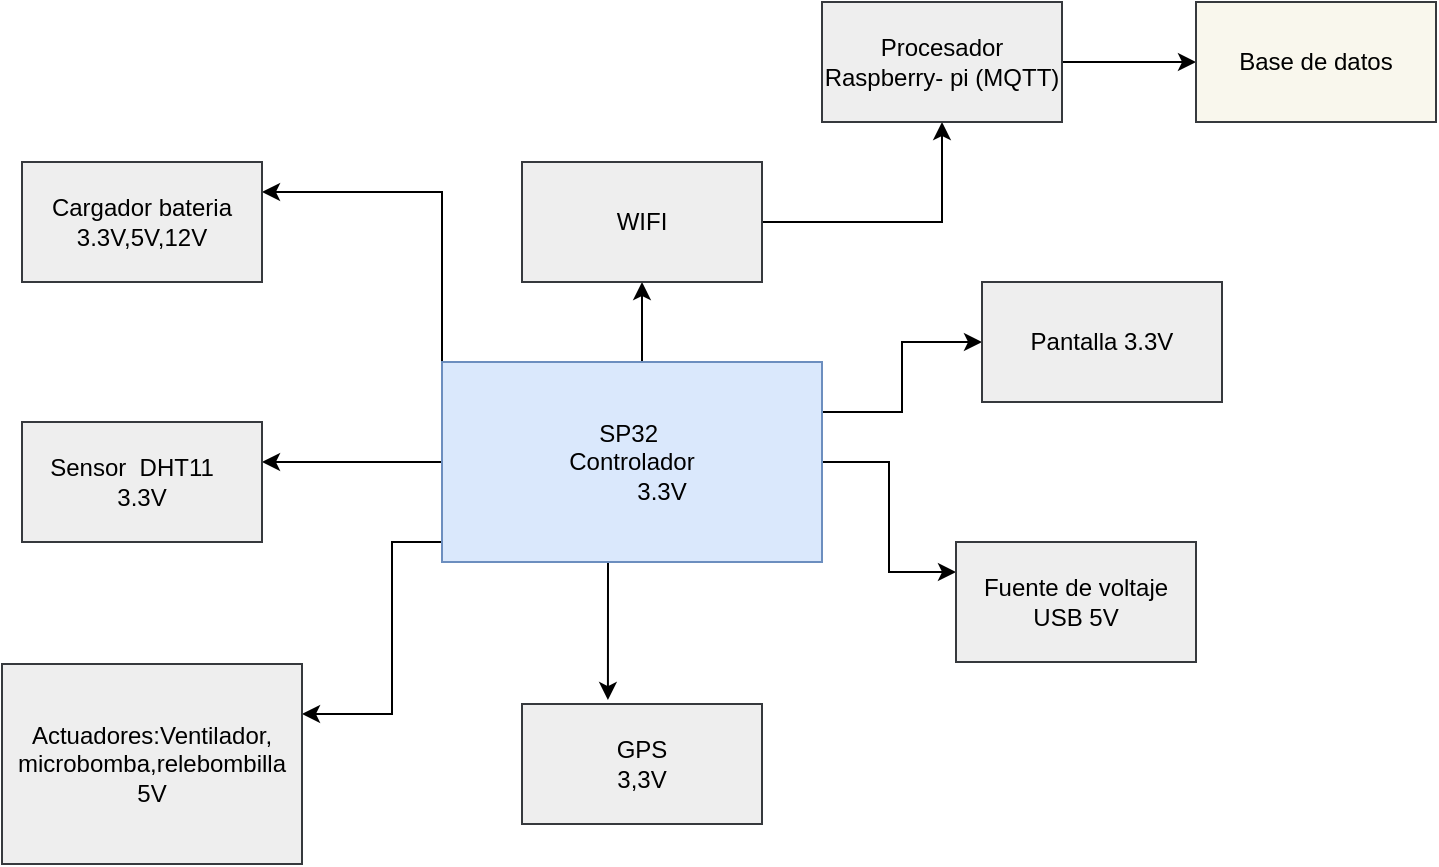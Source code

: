 <mxfile version="15.4.0" type="device"><diagram id="C5RBs43oDa-KdzZeNtuy" name="Page-1"><mxGraphModel dx="796" dy="504" grid="1" gridSize="10" guides="1" tooltips="1" connect="1" arrows="1" fold="1" page="1" pageScale="1" pageWidth="827" pageHeight="1169" math="0" shadow="0"><root><mxCell id="WIyWlLk6GJQsqaUBKTNV-0"/><mxCell id="WIyWlLk6GJQsqaUBKTNV-1" parent="WIyWlLk6GJQsqaUBKTNV-0"/><mxCell id="KB6uIHfJRzLQ9k7dPX6e-16" style="edgeStyle=orthogonalEdgeStyle;rounded=0;orthogonalLoop=1;jettySize=auto;html=1;entryX=1;entryY=0.25;entryDx=0;entryDy=0;" edge="1" parent="WIyWlLk6GJQsqaUBKTNV-1" source="KB6uIHfJRzLQ9k7dPX6e-0" target="KB6uIHfJRzLQ9k7dPX6e-8"><mxGeometry relative="1" as="geometry"><Array as="points"><mxPoint x="305" y="610"/><mxPoint x="305" y="696"/></Array></mxGeometry></mxCell><mxCell id="KB6uIHfJRzLQ9k7dPX6e-19" style="edgeStyle=orthogonalEdgeStyle;rounded=0;orthogonalLoop=1;jettySize=auto;html=1;exitX=0.25;exitY=1;exitDx=0;exitDy=0;entryX=0.358;entryY=-0.033;entryDx=0;entryDy=0;entryPerimeter=0;" edge="1" parent="WIyWlLk6GJQsqaUBKTNV-1" source="KB6uIHfJRzLQ9k7dPX6e-0" target="KB6uIHfJRzLQ9k7dPX6e-7"><mxGeometry relative="1" as="geometry"><Array as="points"><mxPoint x="413" y="620"/></Array></mxGeometry></mxCell><mxCell id="KB6uIHfJRzLQ9k7dPX6e-21" style="edgeStyle=orthogonalEdgeStyle;rounded=0;orthogonalLoop=1;jettySize=auto;html=1;exitX=1;exitY=0.5;exitDx=0;exitDy=0;entryX=0;entryY=0.25;entryDx=0;entryDy=0;" edge="1" parent="WIyWlLk6GJQsqaUBKTNV-1" source="KB6uIHfJRzLQ9k7dPX6e-0" target="KB6uIHfJRzLQ9k7dPX6e-5"><mxGeometry relative="1" as="geometry"/></mxCell><mxCell id="KB6uIHfJRzLQ9k7dPX6e-22" style="edgeStyle=orthogonalEdgeStyle;rounded=0;orthogonalLoop=1;jettySize=auto;html=1;exitX=1;exitY=0.25;exitDx=0;exitDy=0;entryX=0;entryY=0.5;entryDx=0;entryDy=0;" edge="1" parent="WIyWlLk6GJQsqaUBKTNV-1" source="KB6uIHfJRzLQ9k7dPX6e-0" target="KB6uIHfJRzLQ9k7dPX6e-4"><mxGeometry relative="1" as="geometry"/></mxCell><mxCell id="KB6uIHfJRzLQ9k7dPX6e-23" style="edgeStyle=orthogonalEdgeStyle;rounded=0;orthogonalLoop=1;jettySize=auto;html=1;entryX=0.5;entryY=1;entryDx=0;entryDy=0;" edge="1" parent="WIyWlLk6GJQsqaUBKTNV-1" source="KB6uIHfJRzLQ9k7dPX6e-0" target="KB6uIHfJRzLQ9k7dPX6e-1"><mxGeometry relative="1" as="geometry"><mxPoint x="425" y="500" as="targetPoint"/><Array as="points"><mxPoint x="430" y="510"/><mxPoint x="430" y="510"/></Array></mxGeometry></mxCell><mxCell id="KB6uIHfJRzLQ9k7dPX6e-27" style="edgeStyle=orthogonalEdgeStyle;rounded=0;orthogonalLoop=1;jettySize=auto;html=1;exitX=0;exitY=0;exitDx=0;exitDy=0;entryX=1;entryY=0.25;entryDx=0;entryDy=0;" edge="1" parent="WIyWlLk6GJQsqaUBKTNV-1" source="KB6uIHfJRzLQ9k7dPX6e-0" target="KB6uIHfJRzLQ9k7dPX6e-3"><mxGeometry relative="1" as="geometry"/></mxCell><mxCell id="KB6uIHfJRzLQ9k7dPX6e-28" value="" style="edgeStyle=orthogonalEdgeStyle;rounded=0;orthogonalLoop=1;jettySize=auto;html=1;" edge="1" parent="WIyWlLk6GJQsqaUBKTNV-1" source="KB6uIHfJRzLQ9k7dPX6e-0" target="KB6uIHfJRzLQ9k7dPX6e-6"><mxGeometry relative="1" as="geometry"><Array as="points"><mxPoint x="250" y="570"/><mxPoint x="250" y="570"/></Array></mxGeometry></mxCell><mxCell id="KB6uIHfJRzLQ9k7dPX6e-0" value="SP32&amp;nbsp;&lt;br&gt;Controlador&lt;br&gt;&amp;nbsp; &amp;nbsp; &amp;nbsp; &amp;nbsp; &amp;nbsp;3.3V" style="rounded=0;whiteSpace=wrap;html=1;fillColor=#dae8fc;strokeColor=#6c8ebf;" vertex="1" parent="WIyWlLk6GJQsqaUBKTNV-1"><mxGeometry x="330" y="520" width="190" height="100" as="geometry"/></mxCell><mxCell id="KB6uIHfJRzLQ9k7dPX6e-29" style="edgeStyle=orthogonalEdgeStyle;rounded=0;orthogonalLoop=1;jettySize=auto;html=1;" edge="1" parent="WIyWlLk6GJQsqaUBKTNV-1" source="KB6uIHfJRzLQ9k7dPX6e-1" target="KB6uIHfJRzLQ9k7dPX6e-11"><mxGeometry relative="1" as="geometry"/></mxCell><mxCell id="KB6uIHfJRzLQ9k7dPX6e-1" value="WIFI" style="rounded=0;whiteSpace=wrap;html=1;fillColor=#eeeeee;strokeColor=#36393d;" vertex="1" parent="WIyWlLk6GJQsqaUBKTNV-1"><mxGeometry x="370" y="420" width="120" height="60" as="geometry"/></mxCell><mxCell id="KB6uIHfJRzLQ9k7dPX6e-3" value="Cargador bateria 3.3V,5V,12V" style="rounded=0;whiteSpace=wrap;html=1;fillColor=#eeeeee;strokeColor=#36393d;" vertex="1" parent="WIyWlLk6GJQsqaUBKTNV-1"><mxGeometry x="120" y="420" width="120" height="60" as="geometry"/></mxCell><mxCell id="KB6uIHfJRzLQ9k7dPX6e-4" value="Pantalla 3.3V" style="rounded=0;whiteSpace=wrap;html=1;fillColor=#eeeeee;strokeColor=#36393d;" vertex="1" parent="WIyWlLk6GJQsqaUBKTNV-1"><mxGeometry x="600" y="480" width="120" height="60" as="geometry"/></mxCell><mxCell id="KB6uIHfJRzLQ9k7dPX6e-5" value="Fuente de voltaje USB 5V" style="rounded=0;whiteSpace=wrap;html=1;fillColor=#eeeeee;strokeColor=#36393d;" vertex="1" parent="WIyWlLk6GJQsqaUBKTNV-1"><mxGeometry x="587" y="610" width="120" height="60" as="geometry"/></mxCell><mxCell id="KB6uIHfJRzLQ9k7dPX6e-6" value="Sensor&amp;nbsp; DHT11&amp;nbsp; &amp;nbsp; 3.3V" style="rounded=0;whiteSpace=wrap;html=1;fillColor=#eeeeee;strokeColor=#36393d;" vertex="1" parent="WIyWlLk6GJQsqaUBKTNV-1"><mxGeometry x="120" y="550" width="120" height="60" as="geometry"/></mxCell><mxCell id="KB6uIHfJRzLQ9k7dPX6e-7" value="GPS&lt;br&gt;3,3V" style="rounded=0;whiteSpace=wrap;html=1;fillColor=#eeeeee;strokeColor=#36393d;" vertex="1" parent="WIyWlLk6GJQsqaUBKTNV-1"><mxGeometry x="370" y="691" width="120" height="60" as="geometry"/></mxCell><mxCell id="KB6uIHfJRzLQ9k7dPX6e-8" value="Actuadores:Ventilador, microbomba,relebombilla&lt;br&gt;5V" style="rounded=0;whiteSpace=wrap;html=1;fillColor=#eeeeee;strokeColor=#36393d;" vertex="1" parent="WIyWlLk6GJQsqaUBKTNV-1"><mxGeometry x="110" y="671" width="150" height="100" as="geometry"/></mxCell><mxCell id="KB6uIHfJRzLQ9k7dPX6e-30" style="edgeStyle=orthogonalEdgeStyle;rounded=0;orthogonalLoop=1;jettySize=auto;html=1;exitX=1;exitY=0.5;exitDx=0;exitDy=0;entryX=0;entryY=0.5;entryDx=0;entryDy=0;" edge="1" parent="WIyWlLk6GJQsqaUBKTNV-1" source="KB6uIHfJRzLQ9k7dPX6e-11" target="KB6uIHfJRzLQ9k7dPX6e-12"><mxGeometry relative="1" as="geometry"/></mxCell><mxCell id="KB6uIHfJRzLQ9k7dPX6e-11" value="Procesador Raspberry- pi (MQTT)" style="rounded=0;whiteSpace=wrap;html=1;fillColor=#eeeeee;strokeColor=#36393d;" vertex="1" parent="WIyWlLk6GJQsqaUBKTNV-1"><mxGeometry x="520" y="340" width="120" height="60" as="geometry"/></mxCell><mxCell id="KB6uIHfJRzLQ9k7dPX6e-12" value="Base de datos" style="rounded=0;whiteSpace=wrap;html=1;fillColor=#f9f7ed;strokeColor=#36393d;" vertex="1" parent="WIyWlLk6GJQsqaUBKTNV-1"><mxGeometry x="707" y="340" width="120" height="60" as="geometry"/></mxCell></root></mxGraphModel></diagram></mxfile>